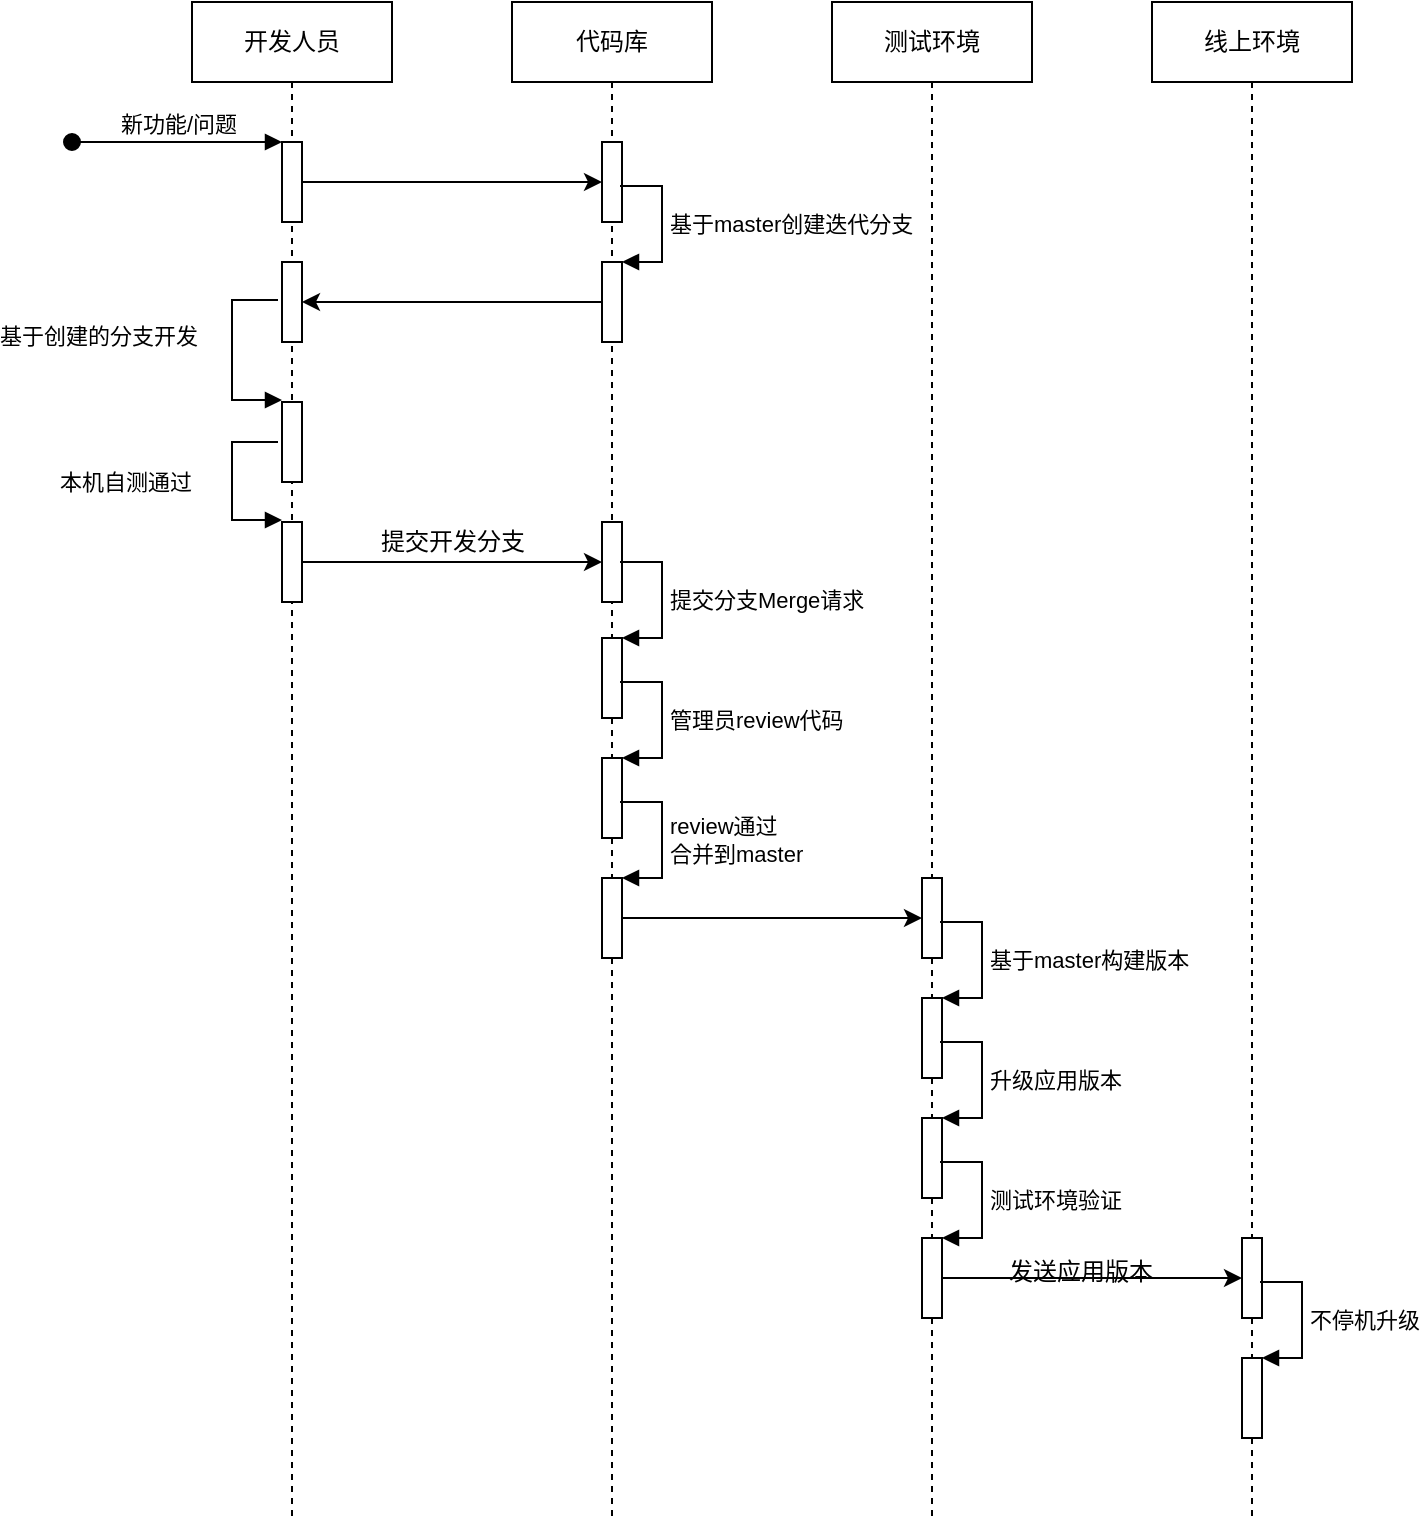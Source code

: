 <mxfile version="12.9.7" type="github">
  <diagram id="9kq6zoJX0rj1PIkXjqYG" name="第 1 页">
    <mxGraphModel dx="1186" dy="648" grid="1" gridSize="10" guides="1" tooltips="1" connect="1" arrows="1" fold="1" page="1" pageScale="1" pageWidth="3300" pageHeight="4681" math="0" shadow="0">
      <root>
        <mxCell id="0" />
        <mxCell id="1" parent="0" />
        <mxCell id="2lvI47gKS-zeJH3E8dDC-2" value="开发人员" style="shape=umlLifeline;perimeter=lifelinePerimeter;whiteSpace=wrap;html=1;container=1;collapsible=0;recursiveResize=0;outlineConnect=0;" vertex="1" parent="1">
          <mxGeometry x="360" y="80" width="100" height="760" as="geometry" />
        </mxCell>
        <mxCell id="2lvI47gKS-zeJH3E8dDC-12" value="" style="html=1;points=[];perimeter=orthogonalPerimeter;" vertex="1" parent="2lvI47gKS-zeJH3E8dDC-2">
          <mxGeometry x="45" y="70" width="10" height="40" as="geometry" />
        </mxCell>
        <mxCell id="2lvI47gKS-zeJH3E8dDC-13" value="新功能/问题" style="html=1;verticalAlign=bottom;startArrow=oval;endArrow=block;startSize=8;" edge="1" target="2lvI47gKS-zeJH3E8dDC-12" parent="2lvI47gKS-zeJH3E8dDC-2">
          <mxGeometry relative="1" as="geometry">
            <mxPoint x="-60" y="70" as="sourcePoint" />
          </mxGeometry>
        </mxCell>
        <mxCell id="2lvI47gKS-zeJH3E8dDC-18" value="" style="html=1;points=[];perimeter=orthogonalPerimeter;" vertex="1" parent="2lvI47gKS-zeJH3E8dDC-2">
          <mxGeometry x="45" y="130" width="10" height="40" as="geometry" />
        </mxCell>
        <mxCell id="2lvI47gKS-zeJH3E8dDC-20" value="" style="html=1;points=[];perimeter=orthogonalPerimeter;" vertex="1" parent="2lvI47gKS-zeJH3E8dDC-2">
          <mxGeometry x="45" y="200" width="10" height="40" as="geometry" />
        </mxCell>
        <mxCell id="2lvI47gKS-zeJH3E8dDC-21" value="基于创建的分支开发" style="edgeStyle=orthogonalEdgeStyle;html=1;align=left;spacingLeft=2;endArrow=block;rounded=0;entryX=0;entryY=-0.025;exitX=-0.2;exitY=0.475;exitDx=0;exitDy=0;exitPerimeter=0;entryDx=0;entryDy=0;entryPerimeter=0;" edge="1" target="2lvI47gKS-zeJH3E8dDC-20" parent="2lvI47gKS-zeJH3E8dDC-2" source="2lvI47gKS-zeJH3E8dDC-18">
          <mxGeometry x="-0.359" y="120" relative="1" as="geometry">
            <mxPoint x="50" y="190" as="sourcePoint" />
            <Array as="points">
              <mxPoint x="20" y="149" />
              <mxPoint x="20" y="199" />
            </Array>
            <mxPoint x="-240" y="9" as="offset" />
          </mxGeometry>
        </mxCell>
        <mxCell id="2lvI47gKS-zeJH3E8dDC-22" value="" style="html=1;points=[];perimeter=orthogonalPerimeter;" vertex="1" parent="2lvI47gKS-zeJH3E8dDC-2">
          <mxGeometry x="45" y="260" width="10" height="40" as="geometry" />
        </mxCell>
        <mxCell id="2lvI47gKS-zeJH3E8dDC-23" value="本机自测通过" style="edgeStyle=orthogonalEdgeStyle;html=1;align=left;spacingLeft=2;endArrow=block;rounded=0;entryX=0;entryY=-0.025;exitX=-0.2;exitY=0.475;exitDx=0;exitDy=0;exitPerimeter=0;entryDx=0;entryDy=0;entryPerimeter=0;" edge="1" parent="2lvI47gKS-zeJH3E8dDC-2" target="2lvI47gKS-zeJH3E8dDC-22">
          <mxGeometry x="0.425" y="92" relative="1" as="geometry">
            <mxPoint x="43" y="220" as="sourcePoint" />
            <Array as="points">
              <mxPoint x="20" y="220" />
              <mxPoint x="20" y="259" />
            </Array>
            <mxPoint x="-90" y="73" as="offset" />
          </mxGeometry>
        </mxCell>
        <mxCell id="2lvI47gKS-zeJH3E8dDC-3" value="代码库" style="shape=umlLifeline;perimeter=lifelinePerimeter;whiteSpace=wrap;html=1;container=1;collapsible=0;recursiveResize=0;outlineConnect=0;" vertex="1" parent="1">
          <mxGeometry x="520" y="80" width="100" height="760" as="geometry" />
        </mxCell>
        <mxCell id="2lvI47gKS-zeJH3E8dDC-14" value="" style="html=1;points=[];perimeter=orthogonalPerimeter;" vertex="1" parent="2lvI47gKS-zeJH3E8dDC-3">
          <mxGeometry x="45" y="70" width="10" height="40" as="geometry" />
        </mxCell>
        <mxCell id="2lvI47gKS-zeJH3E8dDC-16" value="" style="html=1;points=[];perimeter=orthogonalPerimeter;" vertex="1" parent="2lvI47gKS-zeJH3E8dDC-3">
          <mxGeometry x="45" y="130" width="10" height="40" as="geometry" />
        </mxCell>
        <mxCell id="2lvI47gKS-zeJH3E8dDC-17" value="基于master创建迭代分支" style="edgeStyle=orthogonalEdgeStyle;html=1;align=left;spacingLeft=2;endArrow=block;rounded=0;entryX=1;entryY=0;exitX=0.9;exitY=0.55;exitDx=0;exitDy=0;exitPerimeter=0;" edge="1" target="2lvI47gKS-zeJH3E8dDC-16" parent="2lvI47gKS-zeJH3E8dDC-3" source="2lvI47gKS-zeJH3E8dDC-14">
          <mxGeometry relative="1" as="geometry">
            <mxPoint x="50" y="110" as="sourcePoint" />
            <Array as="points">
              <mxPoint x="75" y="92" />
              <mxPoint x="75" y="130" />
            </Array>
          </mxGeometry>
        </mxCell>
        <mxCell id="2lvI47gKS-zeJH3E8dDC-24" value="" style="html=1;points=[];perimeter=orthogonalPerimeter;" vertex="1" parent="2lvI47gKS-zeJH3E8dDC-3">
          <mxGeometry x="45" y="260" width="10" height="40" as="geometry" />
        </mxCell>
        <mxCell id="2lvI47gKS-zeJH3E8dDC-27" value="" style="html=1;points=[];perimeter=orthogonalPerimeter;" vertex="1" parent="2lvI47gKS-zeJH3E8dDC-3">
          <mxGeometry x="45" y="318" width="10" height="40" as="geometry" />
        </mxCell>
        <mxCell id="2lvI47gKS-zeJH3E8dDC-28" value="提交分支Merge请求" style="edgeStyle=orthogonalEdgeStyle;html=1;align=left;spacingLeft=2;endArrow=block;rounded=0;entryX=1;entryY=0;exitX=0.9;exitY=0.55;exitDx=0;exitDy=0;exitPerimeter=0;" edge="1" parent="2lvI47gKS-zeJH3E8dDC-3" target="2lvI47gKS-zeJH3E8dDC-27">
          <mxGeometry relative="1" as="geometry">
            <mxPoint x="54" y="280" as="sourcePoint" />
            <Array as="points">
              <mxPoint x="75" y="280" />
              <mxPoint x="75" y="318" />
            </Array>
          </mxGeometry>
        </mxCell>
        <mxCell id="2lvI47gKS-zeJH3E8dDC-29" value="" style="html=1;points=[];perimeter=orthogonalPerimeter;" vertex="1" parent="2lvI47gKS-zeJH3E8dDC-3">
          <mxGeometry x="45" y="378" width="10" height="40" as="geometry" />
        </mxCell>
        <mxCell id="2lvI47gKS-zeJH3E8dDC-30" value="管理员review代码" style="edgeStyle=orthogonalEdgeStyle;html=1;align=left;spacingLeft=2;endArrow=block;rounded=0;entryX=1;entryY=0;exitX=0.9;exitY=0.55;exitDx=0;exitDy=0;exitPerimeter=0;" edge="1" parent="2lvI47gKS-zeJH3E8dDC-3" target="2lvI47gKS-zeJH3E8dDC-29">
          <mxGeometry relative="1" as="geometry">
            <mxPoint x="54" y="340" as="sourcePoint" />
            <Array as="points">
              <mxPoint x="75" y="340" />
              <mxPoint x="75" y="378" />
            </Array>
          </mxGeometry>
        </mxCell>
        <mxCell id="2lvI47gKS-zeJH3E8dDC-31" value="" style="html=1;points=[];perimeter=orthogonalPerimeter;" vertex="1" parent="2lvI47gKS-zeJH3E8dDC-3">
          <mxGeometry x="45" y="438" width="10" height="40" as="geometry" />
        </mxCell>
        <mxCell id="2lvI47gKS-zeJH3E8dDC-32" value="review通过&lt;br&gt;合并到master" style="edgeStyle=orthogonalEdgeStyle;html=1;align=left;spacingLeft=2;endArrow=block;rounded=0;entryX=1;entryY=0;exitX=0.9;exitY=0.55;exitDx=0;exitDy=0;exitPerimeter=0;" edge="1" parent="2lvI47gKS-zeJH3E8dDC-3" target="2lvI47gKS-zeJH3E8dDC-31">
          <mxGeometry relative="1" as="geometry">
            <mxPoint x="54" y="400" as="sourcePoint" />
            <Array as="points">
              <mxPoint x="75" y="400" />
              <mxPoint x="75" y="438" />
            </Array>
          </mxGeometry>
        </mxCell>
        <mxCell id="2lvI47gKS-zeJH3E8dDC-4" value="测试环境" style="shape=umlLifeline;perimeter=lifelinePerimeter;whiteSpace=wrap;html=1;container=1;collapsible=0;recursiveResize=0;outlineConnect=0;" vertex="1" parent="1">
          <mxGeometry x="680" y="80" width="100" height="760" as="geometry" />
        </mxCell>
        <mxCell id="2lvI47gKS-zeJH3E8dDC-33" value="" style="html=1;points=[];perimeter=orthogonalPerimeter;" vertex="1" parent="2lvI47gKS-zeJH3E8dDC-4">
          <mxGeometry x="45" y="438" width="10" height="40" as="geometry" />
        </mxCell>
        <mxCell id="2lvI47gKS-zeJH3E8dDC-35" value="" style="html=1;points=[];perimeter=orthogonalPerimeter;" vertex="1" parent="2lvI47gKS-zeJH3E8dDC-4">
          <mxGeometry x="45" y="498" width="10" height="40" as="geometry" />
        </mxCell>
        <mxCell id="2lvI47gKS-zeJH3E8dDC-36" value="基于master构建版本" style="edgeStyle=orthogonalEdgeStyle;html=1;align=left;spacingLeft=2;endArrow=block;rounded=0;entryX=1;entryY=0;exitX=0.9;exitY=0.55;exitDx=0;exitDy=0;exitPerimeter=0;" edge="1" parent="2lvI47gKS-zeJH3E8dDC-4" target="2lvI47gKS-zeJH3E8dDC-35">
          <mxGeometry relative="1" as="geometry">
            <mxPoint x="54" y="460" as="sourcePoint" />
            <Array as="points">
              <mxPoint x="75" y="460" />
              <mxPoint x="75" y="498" />
            </Array>
          </mxGeometry>
        </mxCell>
        <mxCell id="2lvI47gKS-zeJH3E8dDC-37" value="" style="html=1;points=[];perimeter=orthogonalPerimeter;" vertex="1" parent="2lvI47gKS-zeJH3E8dDC-4">
          <mxGeometry x="45" y="558" width="10" height="40" as="geometry" />
        </mxCell>
        <mxCell id="2lvI47gKS-zeJH3E8dDC-38" value="升级应用版本" style="edgeStyle=orthogonalEdgeStyle;html=1;align=left;spacingLeft=2;endArrow=block;rounded=0;entryX=1;entryY=0;exitX=0.9;exitY=0.55;exitDx=0;exitDy=0;exitPerimeter=0;" edge="1" parent="2lvI47gKS-zeJH3E8dDC-4" target="2lvI47gKS-zeJH3E8dDC-37">
          <mxGeometry relative="1" as="geometry">
            <mxPoint x="54" y="520" as="sourcePoint" />
            <Array as="points">
              <mxPoint x="75" y="520" />
              <mxPoint x="75" y="558" />
            </Array>
          </mxGeometry>
        </mxCell>
        <mxCell id="2lvI47gKS-zeJH3E8dDC-39" value="" style="html=1;points=[];perimeter=orthogonalPerimeter;" vertex="1" parent="2lvI47gKS-zeJH3E8dDC-4">
          <mxGeometry x="45" y="618" width="10" height="40" as="geometry" />
        </mxCell>
        <mxCell id="2lvI47gKS-zeJH3E8dDC-40" value="测试环境验证" style="edgeStyle=orthogonalEdgeStyle;html=1;align=left;spacingLeft=2;endArrow=block;rounded=0;entryX=1;entryY=0;exitX=0.9;exitY=0.55;exitDx=0;exitDy=0;exitPerimeter=0;" edge="1" parent="2lvI47gKS-zeJH3E8dDC-4" target="2lvI47gKS-zeJH3E8dDC-39">
          <mxGeometry relative="1" as="geometry">
            <mxPoint x="54" y="580" as="sourcePoint" />
            <Array as="points">
              <mxPoint x="75" y="580" />
              <mxPoint x="75" y="618" />
            </Array>
          </mxGeometry>
        </mxCell>
        <mxCell id="2lvI47gKS-zeJH3E8dDC-5" value="线上环境" style="shape=umlLifeline;perimeter=lifelinePerimeter;whiteSpace=wrap;html=1;container=1;collapsible=0;recursiveResize=0;outlineConnect=0;" vertex="1" parent="1">
          <mxGeometry x="840" y="80" width="100" height="760" as="geometry" />
        </mxCell>
        <mxCell id="2lvI47gKS-zeJH3E8dDC-42" value="" style="html=1;points=[];perimeter=orthogonalPerimeter;" vertex="1" parent="2lvI47gKS-zeJH3E8dDC-5">
          <mxGeometry x="45" y="618" width="10" height="40" as="geometry" />
        </mxCell>
        <mxCell id="2lvI47gKS-zeJH3E8dDC-45" value="" style="html=1;points=[];perimeter=orthogonalPerimeter;" vertex="1" parent="2lvI47gKS-zeJH3E8dDC-5">
          <mxGeometry x="45" y="678" width="10" height="40" as="geometry" />
        </mxCell>
        <mxCell id="2lvI47gKS-zeJH3E8dDC-46" value="不停机升级" style="edgeStyle=orthogonalEdgeStyle;html=1;align=left;spacingLeft=2;endArrow=block;rounded=0;entryX=1;entryY=0;exitX=0.9;exitY=0.55;exitDx=0;exitDy=0;exitPerimeter=0;" edge="1" parent="2lvI47gKS-zeJH3E8dDC-5" target="2lvI47gKS-zeJH3E8dDC-45">
          <mxGeometry relative="1" as="geometry">
            <mxPoint x="54" y="640" as="sourcePoint" />
            <Array as="points">
              <mxPoint x="75" y="640" />
              <mxPoint x="75" y="678" />
            </Array>
          </mxGeometry>
        </mxCell>
        <mxCell id="2lvI47gKS-zeJH3E8dDC-15" value="" style="edgeStyle=orthogonalEdgeStyle;rounded=0;orthogonalLoop=1;jettySize=auto;html=1;" edge="1" parent="1" source="2lvI47gKS-zeJH3E8dDC-12" target="2lvI47gKS-zeJH3E8dDC-14">
          <mxGeometry relative="1" as="geometry" />
        </mxCell>
        <mxCell id="2lvI47gKS-zeJH3E8dDC-19" value="" style="edgeStyle=orthogonalEdgeStyle;rounded=0;orthogonalLoop=1;jettySize=auto;html=1;" edge="1" parent="1" source="2lvI47gKS-zeJH3E8dDC-16" target="2lvI47gKS-zeJH3E8dDC-18">
          <mxGeometry relative="1" as="geometry" />
        </mxCell>
        <mxCell id="2lvI47gKS-zeJH3E8dDC-25" value="" style="edgeStyle=orthogonalEdgeStyle;rounded=0;orthogonalLoop=1;jettySize=auto;html=1;" edge="1" parent="1" source="2lvI47gKS-zeJH3E8dDC-22" target="2lvI47gKS-zeJH3E8dDC-24">
          <mxGeometry relative="1" as="geometry" />
        </mxCell>
        <mxCell id="2lvI47gKS-zeJH3E8dDC-26" value="提交开发分支" style="text;html=1;align=center;verticalAlign=middle;resizable=0;points=[];" vertex="1" connectable="0" parent="2lvI47gKS-zeJH3E8dDC-25">
          <mxGeometry x="-0.16" y="3" relative="1" as="geometry">
            <mxPoint x="12" y="-7" as="offset" />
          </mxGeometry>
        </mxCell>
        <mxCell id="2lvI47gKS-zeJH3E8dDC-34" value="" style="edgeStyle=orthogonalEdgeStyle;rounded=0;orthogonalLoop=1;jettySize=auto;html=1;" edge="1" parent="1" source="2lvI47gKS-zeJH3E8dDC-31" target="2lvI47gKS-zeJH3E8dDC-33">
          <mxGeometry relative="1" as="geometry" />
        </mxCell>
        <mxCell id="2lvI47gKS-zeJH3E8dDC-43" value="" style="edgeStyle=orthogonalEdgeStyle;rounded=0;orthogonalLoop=1;jettySize=auto;html=1;" edge="1" parent="1" source="2lvI47gKS-zeJH3E8dDC-39" target="2lvI47gKS-zeJH3E8dDC-42">
          <mxGeometry relative="1" as="geometry" />
        </mxCell>
        <mxCell id="2lvI47gKS-zeJH3E8dDC-44" value="发送应用版本" style="text;html=1;align=center;verticalAlign=middle;resizable=0;points=[];" vertex="1" connectable="0" parent="2lvI47gKS-zeJH3E8dDC-43">
          <mxGeometry x="-0.08" y="3" relative="1" as="geometry">
            <mxPoint as="offset" />
          </mxGeometry>
        </mxCell>
      </root>
    </mxGraphModel>
  </diagram>
</mxfile>
